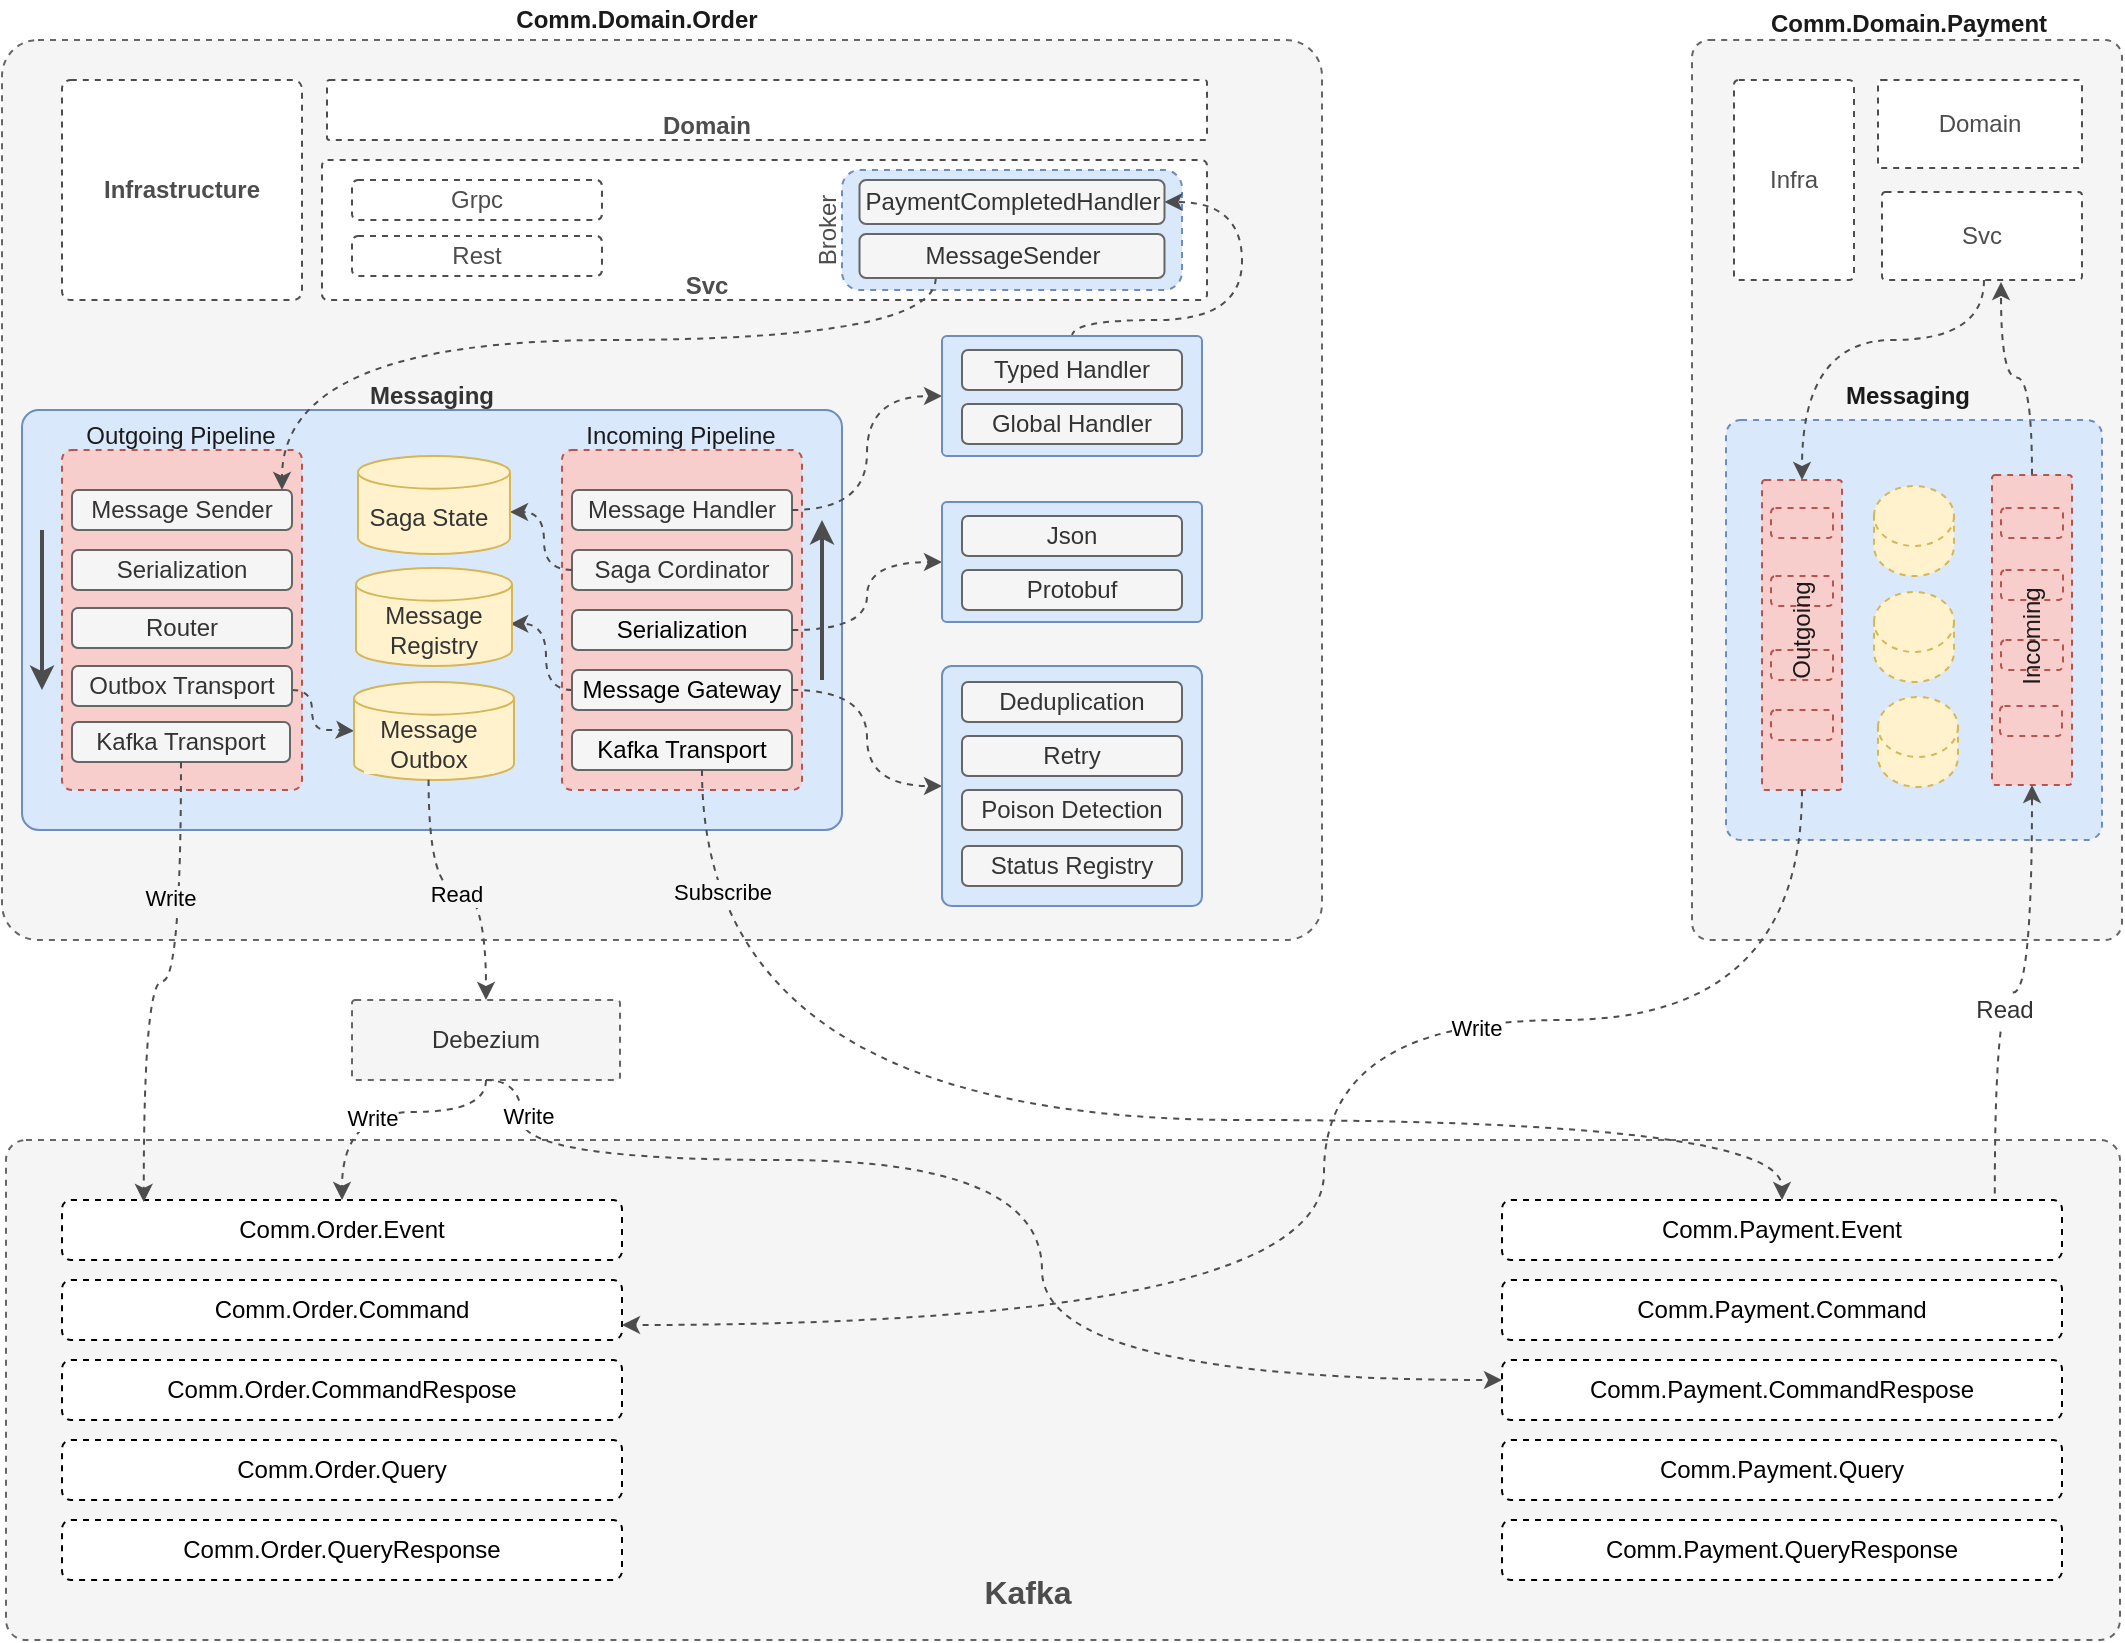 <mxfile version="18.1.3" type="device"><diagram id="2LVrbDdl9_T62JemSIX8" name="Page-1"><mxGraphModel dx="1778" dy="890" grid="0" gridSize="10" guides="1" tooltips="1" connect="1" arrows="1" fold="1" page="1" pageScale="1" pageWidth="1100" pageHeight="850" math="0" shadow="0"><root><mxCell id="0"/><mxCell id="1" parent="0"/><mxCell id="XPXBEqUzRYGj4XGCs8rx-109" value="" style="rounded=1;whiteSpace=wrap;html=1;dashed=1;strokeColor=#666666;fillColor=#f5f5f5;labelBackgroundColor=#EEEEEE;fontColor=#333333;imageAspect=1;arcSize=4;absoluteArcSize=0;" vertex="1" parent="1"><mxGeometry x="20" y="30" width="660" height="450" as="geometry"/></mxCell><mxCell id="XPXBEqUzRYGj4XGCs8rx-115" value="" style="rounded=1;whiteSpace=wrap;html=1;dashed=1;strokeColor=#4D4D4D;arcSize=4;" vertex="1" parent="1"><mxGeometry x="180" y="90" width="442.5" height="70" as="geometry"/></mxCell><mxCell id="XPXBEqUzRYGj4XGCs8rx-173" value="" style="rounded=1;whiteSpace=wrap;html=1;dashed=1;fontSize=12;strokeColor=#6c8ebf;fillColor=#dae8fc;" vertex="1" parent="1"><mxGeometry x="440" y="95" width="170" height="60" as="geometry"/></mxCell><mxCell id="XPXBEqUzRYGj4XGCs8rx-19" value="" style="rounded=1;whiteSpace=wrap;html=1;fillColor=#f5f5f5;strokeColor=#666666;dashed=1;fontColor=#333333;arcSize=4;" vertex="1" parent="1"><mxGeometry x="22" y="580" width="1057" height="250" as="geometry"/></mxCell><mxCell id="XPXBEqUzRYGj4XGCs8rx-26" value="" style="group;" vertex="1" connectable="0" parent="1"><mxGeometry x="50" y="610" width="280" height="190" as="geometry"/></mxCell><mxCell id="XPXBEqUzRYGj4XGCs8rx-21" value="&lt;span style=&quot;&quot;&gt;Comm.Order.Command&lt;/span&gt;" style="rounded=1;whiteSpace=wrap;html=1;dashed=1;" vertex="1" parent="XPXBEqUzRYGj4XGCs8rx-26"><mxGeometry y="40" width="280" height="30" as="geometry"/></mxCell><mxCell id="XPXBEqUzRYGj4XGCs8rx-22" value="&lt;span style=&quot;&quot;&gt;Comm.Order.CommandRespose&lt;/span&gt;" style="rounded=1;whiteSpace=wrap;html=1;dashed=1;" vertex="1" parent="XPXBEqUzRYGj4XGCs8rx-26"><mxGeometry y="80" width="280" height="30" as="geometry"/></mxCell><mxCell id="XPXBEqUzRYGj4XGCs8rx-23" value="&lt;span style=&quot;&quot;&gt;Comm.Order.Query&lt;/span&gt;" style="rounded=1;whiteSpace=wrap;html=1;dashed=1;" vertex="1" parent="XPXBEqUzRYGj4XGCs8rx-26"><mxGeometry y="120" width="280" height="30" as="geometry"/></mxCell><mxCell id="XPXBEqUzRYGj4XGCs8rx-24" value="&lt;span style=&quot;&quot;&gt;Comm.Order.QueryResponse&lt;/span&gt;" style="rounded=1;whiteSpace=wrap;html=1;dashed=1;" vertex="1" parent="XPXBEqUzRYGj4XGCs8rx-26"><mxGeometry y="160" width="280" height="30" as="geometry"/></mxCell><mxCell id="XPXBEqUzRYGj4XGCs8rx-25" value="&lt;span style=&quot;&quot;&gt;Comm.Order.Event&lt;/span&gt;" style="rounded=1;whiteSpace=wrap;html=1;dashed=1;" vertex="1" parent="XPXBEqUzRYGj4XGCs8rx-26"><mxGeometry width="280" height="30" as="geometry"/></mxCell><mxCell id="XPXBEqUzRYGj4XGCs8rx-27" value="" style="group" vertex="1" connectable="0" parent="1"><mxGeometry x="770" y="610" width="280" height="190" as="geometry"/></mxCell><mxCell id="XPXBEqUzRYGj4XGCs8rx-28" value="&lt;span style=&quot;&quot;&gt;Comm.Payment.Command&lt;/span&gt;" style="rounded=1;whiteSpace=wrap;html=1;dashed=1;" vertex="1" parent="XPXBEqUzRYGj4XGCs8rx-27"><mxGeometry y="40" width="280" height="30" as="geometry"/></mxCell><mxCell id="XPXBEqUzRYGj4XGCs8rx-29" value="&lt;span style=&quot;&quot;&gt;Comm.Payment.CommandRespose&lt;/span&gt;" style="rounded=1;whiteSpace=wrap;html=1;dashed=1;" vertex="1" parent="XPXBEqUzRYGj4XGCs8rx-27"><mxGeometry y="80" width="280" height="30" as="geometry"/></mxCell><mxCell id="XPXBEqUzRYGj4XGCs8rx-30" value="&lt;span style=&quot;&quot;&gt;Comm.Payment.Query&lt;/span&gt;" style="rounded=1;whiteSpace=wrap;html=1;dashed=1;" vertex="1" parent="XPXBEqUzRYGj4XGCs8rx-27"><mxGeometry y="120" width="280" height="30" as="geometry"/></mxCell><mxCell id="XPXBEqUzRYGj4XGCs8rx-31" value="&lt;span style=&quot;&quot;&gt;Comm.Payment.QueryResponse&lt;/span&gt;" style="rounded=1;whiteSpace=wrap;html=1;dashed=1;" vertex="1" parent="XPXBEqUzRYGj4XGCs8rx-27"><mxGeometry y="160" width="280" height="30" as="geometry"/></mxCell><mxCell id="XPXBEqUzRYGj4XGCs8rx-32" value="&lt;span style=&quot;&quot;&gt;Comm.Payment.Event&lt;/span&gt;" style="rounded=1;whiteSpace=wrap;html=1;dashed=1;" vertex="1" parent="XPXBEqUzRYGj4XGCs8rx-27"><mxGeometry width="280" height="30" as="geometry"/></mxCell><mxCell id="XPXBEqUzRYGj4XGCs8rx-83" style="edgeStyle=orthogonalEdgeStyle;curved=1;rounded=0;orthogonalLoop=1;jettySize=auto;html=1;strokeColor=#4D4D4D;elbow=vertical;dashed=1;" edge="1" parent="1" source="XPXBEqUzRYGj4XGCs8rx-82" target="XPXBEqUzRYGj4XGCs8rx-25"><mxGeometry relative="1" as="geometry"><Array as="points"><mxPoint x="262" y="566"/><mxPoint x="190" y="566"/></Array></mxGeometry></mxCell><mxCell id="XPXBEqUzRYGj4XGCs8rx-84" value="Write" style="edgeLabel;html=1;align=center;verticalAlign=middle;resizable=0;points=[];" vertex="1" connectable="0" parent="XPXBEqUzRYGj4XGCs8rx-83"><mxGeometry x="-0.15" y="-5" relative="1" as="geometry"><mxPoint x="-17" y="8" as="offset"/></mxGeometry></mxCell><mxCell id="XPXBEqUzRYGj4XGCs8rx-82" value="Debezium" style="rounded=1;whiteSpace=wrap;html=1;dashed=1;strokeColor=#666666;fillColor=#f5f5f5;fontColor=#333333;arcSize=4;" vertex="1" parent="1"><mxGeometry x="195" y="510" width="134" height="40" as="geometry"/></mxCell><mxCell id="XPXBEqUzRYGj4XGCs8rx-104" value="" style="rounded=1;whiteSpace=wrap;html=1;dashed=1;strokeColor=#666666;fillColor=#f5f5f5;fontColor=#333333;arcSize=4;" vertex="1" parent="1"><mxGeometry x="865" y="30" width="215" height="450" as="geometry"/></mxCell><mxCell id="XPXBEqUzRYGj4XGCs8rx-4" value="" style="rounded=1;whiteSpace=wrap;html=1;fillColor=#dae8fc;strokeColor=#6c8ebf;arcSize=4;" vertex="1" parent="1"><mxGeometry x="30" y="215" width="410" height="210" as="geometry"/></mxCell><mxCell id="XPXBEqUzRYGj4XGCs8rx-40" value="" style="rounded=1;whiteSpace=wrap;html=1;align=center;fillColor=#f8cecc;strokeColor=#b85450;dashed=1;arcSize=4;" vertex="1" parent="1"><mxGeometry x="50" y="235" width="120" height="170" as="geometry"/></mxCell><mxCell id="XPXBEqUzRYGj4XGCs8rx-41" value="" style="rounded=1;whiteSpace=wrap;html=1;fillColor=#f8cecc;strokeColor=#b85450;dashed=1;arcSize=4;" vertex="1" parent="1"><mxGeometry x="300" y="235" width="120" height="170" as="geometry"/></mxCell><mxCell id="XPXBEqUzRYGj4XGCs8rx-64" style="edgeStyle=orthogonalEdgeStyle;rounded=0;orthogonalLoop=1;jettySize=auto;html=1;entryX=0.989;entryY=0.57;entryDx=0;entryDy=0;entryPerimeter=0;strokeColor=#4D4D4D;curved=1;dashed=1;" edge="1" parent="1" source="XPXBEqUzRYGj4XGCs8rx-45" target="XPXBEqUzRYGj4XGCs8rx-216"><mxGeometry relative="1" as="geometry"><mxPoint x="275" y="335.0" as="targetPoint"/><Array as="points"><mxPoint x="292" y="355"/><mxPoint x="292" y="322"/></Array></mxGeometry></mxCell><mxCell id="XPXBEqUzRYGj4XGCs8rx-45" value="Message Gateway" style="rounded=1;whiteSpace=wrap;html=1;fillColor=#f5f5f5;strokeColor=#666666;" vertex="1" parent="1"><mxGeometry x="305" y="345" width="110" height="20" as="geometry"/></mxCell><mxCell id="XPXBEqUzRYGj4XGCs8rx-48" value="Saga Cordinator" style="rounded=1;whiteSpace=wrap;html=1;fillColor=#f5f5f5;strokeColor=#666666;fontColor=#333333;" vertex="1" parent="1"><mxGeometry x="305" y="285" width="110" height="20" as="geometry"/></mxCell><mxCell id="XPXBEqUzRYGj4XGCs8rx-49" value="Kafka Transport" style="rounded=1;whiteSpace=wrap;html=1;fillColor=#f5f5f5;strokeColor=#666666;" vertex="1" parent="1"><mxGeometry x="305" y="375" width="110" height="20" as="geometry"/></mxCell><mxCell id="XPXBEqUzRYGj4XGCs8rx-50" value="Message Handler" style="rounded=1;whiteSpace=wrap;html=1;fillColor=#f5f5f5;strokeColor=#666666;fontColor=#333333;" vertex="1" parent="1"><mxGeometry x="305" y="255" width="110" height="20" as="geometry"/></mxCell><mxCell id="XPXBEqUzRYGj4XGCs8rx-51" value="Serialization" style="rounded=1;whiteSpace=wrap;html=1;fillColor=#f5f5f5;strokeColor=#666666;" vertex="1" parent="1"><mxGeometry x="305" y="315" width="110" height="20" as="geometry"/></mxCell><mxCell id="XPXBEqUzRYGj4XGCs8rx-53" value="Message Sender" style="rounded=1;whiteSpace=wrap;html=1;fillColor=#f5f5f5;strokeColor=#666666;fontColor=#333333;" vertex="1" parent="1"><mxGeometry x="55" y="255" width="110" height="20" as="geometry"/></mxCell><mxCell id="XPXBEqUzRYGj4XGCs8rx-55" value="Serialization" style="rounded=1;whiteSpace=wrap;html=1;fillColor=#f5f5f5;strokeColor=#666666;fontColor=#333333;" vertex="1" parent="1"><mxGeometry x="55" y="285" width="110" height="20" as="geometry"/></mxCell><mxCell id="XPXBEqUzRYGj4XGCs8rx-58" style="edgeStyle=orthogonalEdgeStyle;rounded=0;orthogonalLoop=1;jettySize=auto;html=1;strokeColor=#4D4D4D;curved=1;dashed=1;" edge="1" parent="1" source="XPXBEqUzRYGj4XGCs8rx-45" target="XPXBEqUzRYGj4XGCs8rx-57"><mxGeometry relative="1" as="geometry"/></mxCell><mxCell id="XPXBEqUzRYGj4XGCs8rx-60" style="edgeStyle=orthogonalEdgeStyle;rounded=0;orthogonalLoop=1;jettySize=auto;html=1;strokeColor=#4D4D4D;curved=1;dashed=1;" edge="1" parent="1" source="XPXBEqUzRYGj4XGCs8rx-51" target="XPXBEqUzRYGj4XGCs8rx-59"><mxGeometry relative="1" as="geometry"/></mxCell><mxCell id="XPXBEqUzRYGj4XGCs8rx-63" style="edgeStyle=orthogonalEdgeStyle;rounded=0;orthogonalLoop=1;jettySize=auto;html=1;entryX=0;entryY=0.5;entryDx=0;entryDy=0;strokeColor=#4D4D4D;curved=1;dashed=1;" edge="1" parent="1" source="XPXBEqUzRYGj4XGCs8rx-50" target="XPXBEqUzRYGj4XGCs8rx-62"><mxGeometry relative="1" as="geometry"/></mxCell><mxCell id="XPXBEqUzRYGj4XGCs8rx-140" style="edgeStyle=orthogonalEdgeStyle;curved=1;rounded=0;orthogonalLoop=1;jettySize=auto;html=1;strokeColor=#4D4D4D;elbow=vertical;exitX=0.5;exitY=1;exitDx=0;exitDy=0;dashed=1;" edge="1" parent="1" source="XPXBEqUzRYGj4XGCs8rx-82"><mxGeometry relative="1" as="geometry"><mxPoint x="770" y="700" as="targetPoint"/><Array as="points"><mxPoint x="280" y="550"/><mxPoint x="280" y="590"/><mxPoint x="540" y="590"/><mxPoint x="540" y="700"/></Array></mxGeometry></mxCell><mxCell id="XPXBEqUzRYGj4XGCs8rx-142" value="Write" style="edgeLabel;html=1;align=center;verticalAlign=middle;resizable=0;points=[];" vertex="1" connectable="0" parent="XPXBEqUzRYGj4XGCs8rx-140"><mxGeometry x="0.093" y="-4" relative="1" as="geometry"><mxPoint x="-253" y="-64" as="offset"/></mxGeometry></mxCell><mxCell id="XPXBEqUzRYGj4XGCs8rx-66" value="Kafka Transport" style="rounded=1;whiteSpace=wrap;html=1;fillColor=#f5f5f5;strokeColor=#666666;fontColor=#333333;" vertex="1" parent="1"><mxGeometry x="55" y="371" width="109" height="20" as="geometry"/></mxCell><mxCell id="XPXBEqUzRYGj4XGCs8rx-190" style="edgeStyle=orthogonalEdgeStyle;curved=1;rounded=0;orthogonalLoop=1;jettySize=auto;html=1;entryX=0;entryY=0.5;entryDx=0;entryDy=0;entryPerimeter=0;fontSize=12;fontColor=#333333;strokeColor=#4D4D4D;elbow=vertical;dashed=1;" edge="1" parent="1" source="XPXBEqUzRYGj4XGCs8rx-67" target="XPXBEqUzRYGj4XGCs8rx-221"><mxGeometry relative="1" as="geometry"><mxPoint x="195" y="396.25" as="targetPoint"/><Array as="points"><mxPoint x="175" y="355"/><mxPoint x="175" y="375"/><mxPoint x="189" y="375"/></Array></mxGeometry></mxCell><mxCell id="XPXBEqUzRYGj4XGCs8rx-67" value="Outbox Transport" style="rounded=1;whiteSpace=wrap;html=1;fillColor=#f5f5f5;strokeColor=#666666;fontColor=#333333;" vertex="1" parent="1"><mxGeometry x="55" y="343" width="110" height="20" as="geometry"/></mxCell><mxCell id="XPXBEqUzRYGj4XGCs8rx-79" style="edgeStyle=orthogonalEdgeStyle;rounded=0;orthogonalLoop=1;jettySize=auto;html=1;strokeColor=#4D4D4D;elbow=vertical;curved=1;dashed=1;" edge="1" parent="1" source="XPXBEqUzRYGj4XGCs8rx-48" target="XPXBEqUzRYGj4XGCs8rx-220"><mxGeometry relative="1" as="geometry"><mxPoint x="281.8" y="266.292" as="targetPoint"/><Array as="points"><mxPoint x="291" y="295"/><mxPoint x="291" y="266"/></Array></mxGeometry></mxCell><mxCell id="XPXBEqUzRYGj4XGCs8rx-100" value="&lt;font color=&quot;#1a1a1a&quot;&gt;Outgoing Pipeline&lt;/font&gt;" style="text;html=1;strokeColor=none;fillColor=none;align=center;verticalAlign=middle;whiteSpace=wrap;rounded=0;dashed=1;fontStyle=0;fontColor=#333333;fontSize=12;" vertex="1" parent="1"><mxGeometry x="60.5" y="220" width="97" height="15" as="geometry"/></mxCell><mxCell id="XPXBEqUzRYGj4XGCs8rx-101" value="&lt;font color=&quot;#1a1a1a&quot;&gt;Incoming Pipeline&lt;/font&gt;" style="text;html=1;strokeColor=none;fillColor=none;align=center;verticalAlign=middle;whiteSpace=wrap;rounded=0;dashed=1;fontStyle=0;fontColor=#333333;" vertex="1" parent="1"><mxGeometry x="304" y="220" width="111" height="15" as="geometry"/></mxCell><mxCell id="XPXBEqUzRYGj4XGCs8rx-114" value="" style="rounded=1;whiteSpace=wrap;html=1;dashed=1;strokeColor=#4D4D4D;arcSize=4;" vertex="1" parent="1"><mxGeometry x="182.5" y="50" width="440" height="30" as="geometry"/></mxCell><mxCell id="XPXBEqUzRYGj4XGCs8rx-132" style="edgeStyle=orthogonalEdgeStyle;curved=1;rounded=0;orthogonalLoop=1;jettySize=auto;html=1;strokeColor=#4D4D4D;elbow=vertical;exitX=0.25;exitY=1;exitDx=0;exitDy=0;dashed=1;" edge="1" parent="1" source="XPXBEqUzRYGj4XGCs8rx-160" target="XPXBEqUzRYGj4XGCs8rx-53"><mxGeometry relative="1" as="geometry"><Array as="points"><mxPoint x="487" y="180"/><mxPoint x="160" y="180"/></Array></mxGeometry></mxCell><mxCell id="XPXBEqUzRYGj4XGCs8rx-116" value="&lt;b&gt;&lt;font color=&quot;#4d4d4d&quot;&gt;Infrastructure&lt;/font&gt;&lt;/b&gt;" style="rounded=1;whiteSpace=wrap;html=1;dashed=1;strokeColor=#4D4D4D;arcSize=4;" vertex="1" parent="1"><mxGeometry x="50" y="50" width="120" height="110" as="geometry"/></mxCell><mxCell id="XPXBEqUzRYGj4XGCs8rx-117" value="&lt;font color=&quot;#1a1a1a&quot;&gt;Comm.Domain.Order&lt;/font&gt;" style="text;html=1;strokeColor=none;fillColor=none;align=center;verticalAlign=middle;whiteSpace=wrap;rounded=0;dashed=1;fontStyle=1;fontColor=#4D4D4D;" vertex="1" parent="1"><mxGeometry x="255" y="10" width="165" height="20" as="geometry"/></mxCell><mxCell id="XPXBEqUzRYGj4XGCs8rx-118" value="&lt;font color=&quot;#1a1a1a&quot;&gt;Comm.Domain.Payment&lt;/font&gt;" style="text;html=1;strokeColor=none;fillColor=none;align=center;verticalAlign=middle;whiteSpace=wrap;rounded=0;dashed=1;fontStyle=1;fontColor=#4D4D4D;" vertex="1" parent="1"><mxGeometry x="900.5" y="10" width="145" height="23" as="geometry"/></mxCell><mxCell id="XPXBEqUzRYGj4XGCs8rx-119" value="&lt;font color=&quot;#4d4d4d&quot;&gt;Infra&lt;/font&gt;" style="rounded=1;whiteSpace=wrap;html=1;dashed=1;strokeColor=#4D4D4D;arcSize=4;" vertex="1" parent="1"><mxGeometry x="886" y="50" width="60" height="100" as="geometry"/></mxCell><mxCell id="XPXBEqUzRYGj4XGCs8rx-121" value="&lt;font color=&quot;#4d4d4d&quot;&gt;Domain&lt;/font&gt;" style="rounded=1;whiteSpace=wrap;html=1;dashed=1;strokeColor=#4D4D4D;arcSize=4;" vertex="1" parent="1"><mxGeometry x="958" y="50" width="102" height="44" as="geometry"/></mxCell><mxCell id="XPXBEqUzRYGj4XGCs8rx-124" value="" style="rounded=1;whiteSpace=wrap;html=1;dashed=1;strokeColor=#6c8ebf;fillColor=#dae8fc;imageHeight=24;arcSize=4;" vertex="1" parent="1"><mxGeometry x="882" y="220" width="188" height="210" as="geometry"/></mxCell><mxCell id="XPXBEqUzRYGj4XGCs8rx-80" style="edgeStyle=orthogonalEdgeStyle;curved=1;rounded=0;orthogonalLoop=1;jettySize=auto;html=1;entryX=0.146;entryY=0.033;entryDx=0;entryDy=0;entryPerimeter=0;strokeColor=#4D4D4D;elbow=vertical;dashed=1;" edge="1" parent="1" source="XPXBEqUzRYGj4XGCs8rx-66" target="XPXBEqUzRYGj4XGCs8rx-25"><mxGeometry relative="1" as="geometry"/></mxCell><mxCell id="XPXBEqUzRYGj4XGCs8rx-81" value="Write" style="edgeLabel;html=1;align=center;verticalAlign=middle;resizable=0;points=[];labelBackgroundColor=#F5F5F5;" vertex="1" connectable="0" parent="XPXBEqUzRYGj4XGCs8rx-80"><mxGeometry x="0.239" y="6" relative="1" as="geometry"><mxPoint x="7" y="-62" as="offset"/></mxGeometry></mxCell><mxCell id="XPXBEqUzRYGj4XGCs8rx-131" value="" style="edgeStyle=orthogonalEdgeStyle;curved=1;rounded=0;orthogonalLoop=1;jettySize=auto;html=1;strokeColor=#4D4D4D;elbow=vertical;entryX=1;entryY=0.5;entryDx=0;entryDy=0;dashed=1;" edge="1" parent="1" source="XPXBEqUzRYGj4XGCs8rx-62" target="XPXBEqUzRYGj4XGCs8rx-133"><mxGeometry relative="1" as="geometry"><Array as="points"><mxPoint x="555" y="170"/><mxPoint x="640" y="170"/><mxPoint x="640" y="111"/></Array></mxGeometry></mxCell><mxCell id="XPXBEqUzRYGj4XGCs8rx-133" value="PaymentCompletedHandler" style="rounded=1;whiteSpace=wrap;html=1;strokeColor=#666666;fillColor=#f5f5f5;fontColor=#333333;" vertex="1" parent="1"><mxGeometry x="448.75" y="100" width="152.5" height="22" as="geometry"/></mxCell><mxCell id="XPXBEqUzRYGj4XGCs8rx-137" value="" style="endArrow=classic;html=1;rounded=0;strokeColor=#4D4D4D;curved=1;elbow=vertical;strokeWidth=2;" edge="1" parent="1"><mxGeometry width="50" height="50" relative="1" as="geometry"><mxPoint x="40" y="275" as="sourcePoint"/><mxPoint x="40" y="355" as="targetPoint"/></mxGeometry></mxCell><mxCell id="XPXBEqUzRYGj4XGCs8rx-139" value="" style="endArrow=classic;html=1;rounded=0;strokeColor=#4D4D4D;curved=1;elbow=vertical;strokeWidth=2;" edge="1" parent="1"><mxGeometry width="50" height="50" relative="1" as="geometry"><mxPoint x="430" y="350" as="sourcePoint"/><mxPoint x="430" y="270" as="targetPoint"/><Array as="points"><mxPoint x="430" y="330"/></Array></mxGeometry></mxCell><mxCell id="XPXBEqUzRYGj4XGCs8rx-154" value="Kafka" style="text;html=1;strokeColor=none;fillColor=none;align=center;verticalAlign=middle;whiteSpace=wrap;rounded=0;dashed=1;fontStyle=1;fontSize=16;fontColor=#4D4D4D;" vertex="1" parent="1"><mxGeometry x="502.5" y="791" width="60" height="30" as="geometry"/></mxCell><mxCell id="XPXBEqUzRYGj4XGCs8rx-155" value="Messaging" style="text;html=1;strokeColor=none;fillColor=none;align=center;verticalAlign=middle;whiteSpace=wrap;rounded=0;dashed=1;fontSize=12;fontStyle=1;fontColor=#333333;" vertex="1" parent="1"><mxGeometry x="205" y="200.75" width="60" height="14.5" as="geometry"/></mxCell><mxCell id="XPXBEqUzRYGj4XGCs8rx-62" value="" style="rounded=1;whiteSpace=wrap;html=1;fillColor=#dae8fc;strokeColor=#6c8ebf;arcSize=4;" vertex="1" parent="1"><mxGeometry x="490" y="178" width="130" height="60" as="geometry"/></mxCell><mxCell id="XPXBEqUzRYGj4XGCs8rx-69" value="Typed Handler" style="rounded=1;whiteSpace=wrap;html=1;fillColor=#f5f5f5;strokeColor=#666666;fontColor=#333333;" vertex="1" parent="1"><mxGeometry x="500" y="185" width="110" height="20" as="geometry"/></mxCell><mxCell id="XPXBEqUzRYGj4XGCs8rx-71" value="Global Handler" style="rounded=1;whiteSpace=wrap;html=1;fillColor=#f5f5f5;strokeColor=#666666;fontColor=#333333;" vertex="1" parent="1"><mxGeometry x="500" y="212" width="110" height="20" as="geometry"/></mxCell><mxCell id="XPXBEqUzRYGj4XGCs8rx-196" style="edgeStyle=orthogonalEdgeStyle;curved=1;rounded=0;orthogonalLoop=1;jettySize=auto;html=1;fontSize=12;fontColor=#EEEEEE;strokeColor=#4D4D4D;elbow=vertical;dashed=1;" edge="1" parent="1" source="XPXBEqUzRYGj4XGCs8rx-158" target="XPXBEqUzRYGj4XGCs8rx-161"><mxGeometry relative="1" as="geometry"><Array as="points"><mxPoint x="1011" y="180"/><mxPoint x="920" y="180"/></Array></mxGeometry></mxCell><mxCell id="XPXBEqUzRYGj4XGCs8rx-158" value="&lt;font color=&quot;#4d4d4d&quot;&gt;Svc&lt;/font&gt;" style="rounded=1;whiteSpace=wrap;html=1;dashed=1;strokeColor=#4D4D4D;arcSize=4;" vertex="1" parent="1"><mxGeometry x="960" y="106" width="100" height="44" as="geometry"/></mxCell><mxCell id="XPXBEqUzRYGj4XGCs8rx-57" value="" style="rounded=1;whiteSpace=wrap;html=1;fillColor=#dae8fc;strokeColor=#6c8ebf;arcSize=4;" vertex="1" parent="1"><mxGeometry x="490" y="343" width="130" height="120" as="geometry"/></mxCell><mxCell id="XPXBEqUzRYGj4XGCs8rx-74" value="Deduplication" style="rounded=1;whiteSpace=wrap;html=1;fillColor=#f5f5f5;strokeColor=#666666;fontColor=#333333;" vertex="1" parent="1"><mxGeometry x="500" y="351" width="110" height="20" as="geometry"/></mxCell><mxCell id="XPXBEqUzRYGj4XGCs8rx-75" value="Retry" style="rounded=1;whiteSpace=wrap;html=1;fillColor=#f5f5f5;strokeColor=#666666;fontColor=#333333;" vertex="1" parent="1"><mxGeometry x="500" y="378" width="110" height="20" as="geometry"/></mxCell><mxCell id="XPXBEqUzRYGj4XGCs8rx-76" value="Poison Detection" style="rounded=1;whiteSpace=wrap;html=1;fillColor=#f5f5f5;strokeColor=#666666;fontColor=#333333;" vertex="1" parent="1"><mxGeometry x="500" y="405" width="110" height="20" as="geometry"/></mxCell><mxCell id="XPXBEqUzRYGj4XGCs8rx-77" value="Status Registry" style="rounded=1;whiteSpace=wrap;html=1;fillColor=#f5f5f5;strokeColor=#666666;fontColor=#333333;" vertex="1" parent="1"><mxGeometry x="500" y="433" width="110" height="20" as="geometry"/></mxCell><mxCell id="XPXBEqUzRYGj4XGCs8rx-159" value="&lt;font color=&quot;#1a1a1a&quot;&gt;&lt;b&gt;Messaging&lt;/b&gt;&lt;/font&gt;" style="text;html=1;strokeColor=none;fillColor=none;align=center;verticalAlign=middle;whiteSpace=wrap;rounded=0;dashed=1;fontSize=12;" vertex="1" parent="1"><mxGeometry x="942.5" y="200.5" width="60" height="14.5" as="geometry"/></mxCell><mxCell id="XPXBEqUzRYGj4XGCs8rx-160" value="MessageSender" style="rounded=1;whiteSpace=wrap;html=1;strokeColor=#666666;fillColor=#f5f5f5;fontColor=#333333;" vertex="1" parent="1"><mxGeometry x="448.75" y="127" width="152.5" height="22" as="geometry"/></mxCell><mxCell id="XPXBEqUzRYGj4XGCs8rx-161" value="" style="rounded=1;whiteSpace=wrap;html=1;dashed=1;fontSize=16;strokeColor=#b85450;fillColor=#f8cecc;arcSize=4;" vertex="1" parent="1"><mxGeometry x="900" y="250" width="40" height="155" as="geometry"/></mxCell><mxCell id="XPXBEqUzRYGj4XGCs8rx-197" style="edgeStyle=orthogonalEdgeStyle;curved=1;rounded=0;orthogonalLoop=1;jettySize=auto;html=1;entryX=0.595;entryY=1.023;entryDx=0;entryDy=0;entryPerimeter=0;fontSize=12;fontColor=#EEEEEE;strokeColor=#4D4D4D;elbow=vertical;dashed=1;" edge="1" parent="1" source="XPXBEqUzRYGj4XGCs8rx-162" target="XPXBEqUzRYGj4XGCs8rx-158"><mxGeometry relative="1" as="geometry"/></mxCell><mxCell id="XPXBEqUzRYGj4XGCs8rx-162" value="" style="rounded=1;whiteSpace=wrap;html=1;dashed=1;fontSize=16;strokeColor=#b85450;fillColor=#f8cecc;arcSize=4;" vertex="1" parent="1"><mxGeometry x="1015" y="247.5" width="40" height="155" as="geometry"/></mxCell><mxCell id="XPXBEqUzRYGj4XGCs8rx-166" value="" style="shape=cylinder3;whiteSpace=wrap;html=1;boundedLbl=1;backgroundOutline=1;size=15;rounded=1;dashed=1;fontSize=16;strokeColor=#d6b656;fillColor=#fff2cc;" vertex="1" parent="1"><mxGeometry x="956" y="253" width="40" height="45" as="geometry"/></mxCell><mxCell id="XPXBEqUzRYGj4XGCs8rx-169" value="" style="shape=cylinder3;whiteSpace=wrap;html=1;boundedLbl=1;backgroundOutline=1;size=15;rounded=1;dashed=1;fontSize=16;strokeColor=#d6b656;fillColor=#fff2cc;" vertex="1" parent="1"><mxGeometry x="956" y="306" width="40" height="45" as="geometry"/></mxCell><mxCell id="XPXBEqUzRYGj4XGCs8rx-170" value="" style="shape=cylinder3;whiteSpace=wrap;html=1;boundedLbl=1;backgroundOutline=1;size=15;rounded=1;dashed=1;fontSize=16;strokeColor=#d6b656;fillColor=#fff2cc;" vertex="1" parent="1"><mxGeometry x="958" y="358.5" width="40" height="45" as="geometry"/></mxCell><mxCell id="XPXBEqUzRYGj4XGCs8rx-59" value="" style="rounded=1;whiteSpace=wrap;html=1;fillColor=#dae8fc;strokeColor=#6c8ebf;arcSize=4;" vertex="1" parent="1"><mxGeometry x="490" y="261" width="130" height="60" as="geometry"/></mxCell><mxCell id="XPXBEqUzRYGj4XGCs8rx-91" value="" style="group;" vertex="1" connectable="0" parent="1"><mxGeometry x="500" y="268" width="110" height="47" as="geometry"/></mxCell><mxCell id="XPXBEqUzRYGj4XGCs8rx-72" value="Json" style="rounded=1;whiteSpace=wrap;html=1;fillColor=#f5f5f5;fontColor=#333333;strokeColor=#666666;" vertex="1" parent="XPXBEqUzRYGj4XGCs8rx-91"><mxGeometry width="110" height="20" as="geometry"/></mxCell><mxCell id="XPXBEqUzRYGj4XGCs8rx-73" value="Protobuf" style="rounded=1;whiteSpace=wrap;html=1;fillColor=#f5f5f5;strokeColor=#666666;fontColor=#333333;" vertex="1" parent="XPXBEqUzRYGj4XGCs8rx-91"><mxGeometry y="27" width="110" height="20" as="geometry"/></mxCell><mxCell id="XPXBEqUzRYGj4XGCs8rx-102" style="edgeStyle=orthogonalEdgeStyle;curved=1;rounded=0;orthogonalLoop=1;jettySize=auto;html=1;strokeColor=#4D4D4D;elbow=vertical;dashed=1;" edge="1" parent="1" source="XPXBEqUzRYGj4XGCs8rx-49" target="XPXBEqUzRYGj4XGCs8rx-32"><mxGeometry relative="1" as="geometry"><Array as="points"><mxPoint x="370" y="570"/><mxPoint x="910" y="570"/></Array></mxGeometry></mxCell><mxCell id="XPXBEqUzRYGj4XGCs8rx-103" value="Subscribe" style="edgeLabel;html=1;align=center;verticalAlign=middle;resizable=0;points=[];labelBackgroundColor=#F5F5F5;" vertex="1" connectable="0" parent="XPXBEqUzRYGj4XGCs8rx-102"><mxGeometry x="-0.799" y="26" relative="1" as="geometry"><mxPoint x="-16" y="-15" as="offset"/></mxGeometry></mxCell><mxCell id="XPXBEqUzRYGj4XGCs8rx-171" value="&lt;font color=&quot;#4d4d4d&quot;&gt;Grpc&lt;/font&gt;" style="rounded=1;whiteSpace=wrap;html=1;fontSize=12;strokeColor=#4D4D4D;dashed=1;" vertex="1" parent="1"><mxGeometry x="195" y="100" width="125" height="20" as="geometry"/></mxCell><mxCell id="XPXBEqUzRYGj4XGCs8rx-172" value="&lt;font color=&quot;#4d4d4d&quot;&gt;Rest&lt;/font&gt;" style="rounded=1;whiteSpace=wrap;html=1;fontSize=12;strokeColor=#4D4D4D;dashed=1;" vertex="1" parent="1"><mxGeometry x="195" y="128" width="125" height="20" as="geometry"/></mxCell><mxCell id="XPXBEqUzRYGj4XGCs8rx-174" value="&lt;font color=&quot;#4d4d4d&quot;&gt;Broker&lt;/font&gt;" style="text;html=1;strokeColor=none;fillColor=none;align=center;verticalAlign=middle;whiteSpace=wrap;rounded=0;dashed=1;fontSize=12;rotation=-90;" vertex="1" parent="1"><mxGeometry x="403" y="110" width="60" height="30" as="geometry"/></mxCell><mxCell id="XPXBEqUzRYGj4XGCs8rx-176" value="Svc" style="text;html=1;strokeColor=none;fillColor=none;align=center;verticalAlign=middle;whiteSpace=wrap;rounded=0;dashed=1;fontSize=12;fontStyle=1;fontColor=#4D4D4D;" vertex="1" parent="1"><mxGeometry x="340" y="145" width="65" height="15" as="geometry"/></mxCell><mxCell id="XPXBEqUzRYGj4XGCs8rx-177" value="Domain" style="text;html=1;strokeColor=none;fillColor=none;align=center;verticalAlign=middle;whiteSpace=wrap;rounded=0;dashed=1;fontSize=12;fontStyle=1;fontColor=#4D4D4D;" vertex="1" parent="1"><mxGeometry x="340" y="65" width="65" height="15" as="geometry"/></mxCell><mxCell id="XPXBEqUzRYGj4XGCs8rx-185" style="edgeStyle=orthogonalEdgeStyle;curved=1;rounded=0;orthogonalLoop=1;jettySize=auto;html=1;entryX=0.5;entryY=1;entryDx=0;entryDy=0;fontSize=12;fontColor=#333333;strokeColor=#4D4D4D;elbow=vertical;exitX=0.88;exitY=-0.109;exitDx=0;exitDy=0;exitPerimeter=0;dashed=1;" edge="1" parent="1" source="XPXBEqUzRYGj4XGCs8rx-32" target="XPXBEqUzRYGj4XGCs8rx-162"><mxGeometry relative="1" as="geometry"/></mxCell><mxCell id="XPXBEqUzRYGj4XGCs8rx-186" value="Read" style="edgeLabel;html=1;align=center;verticalAlign=middle;resizable=0;points=[];fontSize=12;fontColor=#333333;" vertex="1" connectable="0" parent="XPXBEqUzRYGj4XGCs8rx-185"><mxGeometry x="-0.245" y="-7" relative="1" as="geometry"><mxPoint x="-3" y="-8" as="offset"/></mxGeometry></mxCell><mxCell id="XPXBEqUzRYGj4XGCs8rx-189" value="Router" style="rounded=1;whiteSpace=wrap;html=1;fillColor=#f5f5f5;strokeColor=#666666;fontColor=#333333;" vertex="1" parent="1"><mxGeometry x="55" y="314" width="110" height="20" as="geometry"/></mxCell><mxCell id="XPXBEqUzRYGj4XGCs8rx-129" style="edgeStyle=orthogonalEdgeStyle;curved=1;rounded=0;orthogonalLoop=1;jettySize=auto;html=1;entryX=1;entryY=0.75;entryDx=0;entryDy=0;strokeColor=#4D4D4D;elbow=vertical;exitX=0.5;exitY=1;exitDx=0;exitDy=0;dashed=1;" edge="1" parent="1" source="XPXBEqUzRYGj4XGCs8rx-161" target="XPXBEqUzRYGj4XGCs8rx-21"><mxGeometry relative="1" as="geometry"><Array as="points"><mxPoint x="920" y="520"/><mxPoint x="681" y="520"/><mxPoint x="681" y="673"/></Array></mxGeometry></mxCell><mxCell id="XPXBEqUzRYGj4XGCs8rx-130" value="Write" style="edgeLabel;html=1;align=center;verticalAlign=middle;resizable=0;points=[];" vertex="1" connectable="0" parent="XPXBEqUzRYGj4XGCs8rx-129"><mxGeometry x="-0.351" y="5" relative="1" as="geometry"><mxPoint y="-1" as="offset"/></mxGeometry></mxCell><mxCell id="XPXBEqUzRYGj4XGCs8rx-198" value="" style="rounded=1;whiteSpace=wrap;html=1;dashed=1;labelBackgroundColor=#EEEEEE;fontSize=12;strokeColor=#b85450;fillColor=#f8cecc;" vertex="1" parent="1"><mxGeometry x="904.5" y="264" width="31" height="15" as="geometry"/></mxCell><mxCell id="XPXBEqUzRYGj4XGCs8rx-199" value="" style="rounded=1;whiteSpace=wrap;html=1;dashed=1;labelBackgroundColor=#EEEEEE;fontSize=12;strokeColor=#b85450;fillColor=#f8cecc;" vertex="1" parent="1"><mxGeometry x="904.5" y="298" width="31" height="15" as="geometry"/></mxCell><mxCell id="XPXBEqUzRYGj4XGCs8rx-200" value="" style="rounded=1;whiteSpace=wrap;html=1;dashed=1;labelBackgroundColor=#EEEEEE;fontSize=12;strokeColor=#b85450;fillColor=#f8cecc;" vertex="1" parent="1"><mxGeometry x="904.5" y="335" width="31" height="15" as="geometry"/></mxCell><mxCell id="XPXBEqUzRYGj4XGCs8rx-201" value="" style="rounded=1;whiteSpace=wrap;html=1;dashed=1;labelBackgroundColor=#EEEEEE;fontSize=12;strokeColor=#b85450;fillColor=#f8cecc;" vertex="1" parent="1"><mxGeometry x="904.5" y="365" width="31" height="15" as="geometry"/></mxCell><mxCell id="XPXBEqUzRYGj4XGCs8rx-187" value="&lt;font color=&quot;#1a1a1a&quot;&gt;Outgoing&lt;/font&gt;" style="text;html=1;strokeColor=none;fillColor=none;align=center;verticalAlign=middle;whiteSpace=wrap;rounded=0;dashed=1;fontSize=12;fontColor=#333333;rotation=-90;" vertex="1" parent="1"><mxGeometry x="890" y="310" width="60" height="30" as="geometry"/></mxCell><mxCell id="XPXBEqUzRYGj4XGCs8rx-202" value="" style="rounded=1;whiteSpace=wrap;html=1;dashed=1;labelBackgroundColor=#EEEEEE;fontSize=12;strokeColor=#b85450;fillColor=#f8cecc;" vertex="1" parent="1"><mxGeometry x="1019.5" y="264" width="31" height="15" as="geometry"/></mxCell><mxCell id="XPXBEqUzRYGj4XGCs8rx-203" value="" style="rounded=1;whiteSpace=wrap;html=1;dashed=1;labelBackgroundColor=#EEEEEE;fontSize=12;strokeColor=#b85450;fillColor=#f8cecc;" vertex="1" parent="1"><mxGeometry x="1019.5" y="295" width="31" height="15" as="geometry"/></mxCell><mxCell id="XPXBEqUzRYGj4XGCs8rx-204" value="" style="rounded=1;whiteSpace=wrap;html=1;dashed=1;labelBackgroundColor=#EEEEEE;fontSize=12;strokeColor=#b85450;fillColor=#f8cecc;" vertex="1" parent="1"><mxGeometry x="1019.5" y="330" width="31" height="15" as="geometry"/></mxCell><mxCell id="XPXBEqUzRYGj4XGCs8rx-205" value="" style="rounded=1;whiteSpace=wrap;html=1;dashed=1;labelBackgroundColor=#EEEEEE;fontSize=12;strokeColor=#b85450;fillColor=#f8cecc;" vertex="1" parent="1"><mxGeometry x="1019" y="363" width="31" height="15" as="geometry"/></mxCell><mxCell id="XPXBEqUzRYGj4XGCs8rx-188" value="&lt;font color=&quot;#1a1a1a&quot;&gt;Incoming&lt;/font&gt;" style="text;html=1;strokeColor=none;fillColor=none;align=center;verticalAlign=middle;whiteSpace=wrap;rounded=0;dashed=1;fontSize=12;fontColor=#333333;rotation=-90;" vertex="1" parent="1"><mxGeometry x="1005" y="313" width="60" height="30" as="geometry"/></mxCell><mxCell id="XPXBEqUzRYGj4XGCs8rx-220" value="" style="strokeWidth=1;html=1;shape=mxgraph.flowchart.database;whiteSpace=wrap;rounded=1;labelBackgroundColor=#EEEEEE;fontSize=12;fillColor=#fff2cc;strokeColor=#d6b656;" vertex="1" parent="1"><mxGeometry x="198" y="238" width="76" height="49" as="geometry"/></mxCell><mxCell id="XPXBEqUzRYGj4XGCs8rx-221" value="" style="strokeWidth=1;html=1;shape=mxgraph.flowchart.database;whiteSpace=wrap;rounded=1;labelBackgroundColor=#EEEEEE;fontSize=12;fillColor=#fff2cc;strokeColor=#d6b656;" vertex="1" parent="1"><mxGeometry x="196" y="351" width="80" height="49" as="geometry"/></mxCell><mxCell id="XPXBEqUzRYGj4XGCs8rx-222" value="&lt;font color=&quot;#333333&quot;&gt;Saga State&lt;/font&gt;" style="text;html=1;strokeColor=none;fillColor=none;align=center;verticalAlign=middle;whiteSpace=wrap;rounded=0;labelBackgroundColor=#FFF2CC;fontSize=12;fontColor=#4D4D4D;" vertex="1" parent="1"><mxGeometry x="200" y="255" width="67" height="28" as="geometry"/></mxCell><mxCell id="XPXBEqUzRYGj4XGCs8rx-223" value="&lt;font color=&quot;#333333&quot;&gt;Message Outbox&lt;/font&gt;" style="text;html=1;strokeColor=none;fillColor=none;align=center;verticalAlign=middle;whiteSpace=wrap;rounded=0;labelBackgroundColor=#FFF2CC;fontSize=12;fontColor=#4D4D4D;" vertex="1" parent="1"><mxGeometry x="200" y="368" width="67" height="28" as="geometry"/></mxCell><mxCell id="XPXBEqUzRYGj4XGCs8rx-85" style="edgeStyle=orthogonalEdgeStyle;curved=1;rounded=0;orthogonalLoop=1;jettySize=auto;html=1;strokeColor=#4D4D4D;elbow=vertical;dashed=1;entryX=0.5;entryY=0;entryDx=0;entryDy=0;exitX=0.466;exitY=0.998;exitDx=0;exitDy=0;exitPerimeter=0;" edge="1" parent="1" source="XPXBEqUzRYGj4XGCs8rx-221" target="XPXBEqUzRYGj4XGCs8rx-82"><mxGeometry relative="1" as="geometry"><mxPoint x="235" y="420" as="sourcePoint"/><Array as="points"/></mxGeometry></mxCell><mxCell id="XPXBEqUzRYGj4XGCs8rx-86" value="Read" style="edgeLabel;html=1;align=center;verticalAlign=middle;resizable=0;points=[];labelBackgroundColor=#F5F5F5;labelBorderColor=none;" vertex="1" connectable="0" parent="XPXBEqUzRYGj4XGCs8rx-85"><mxGeometry x="-0.154" y="1" relative="1" as="geometry"><mxPoint x="10" y="3" as="offset"/></mxGeometry></mxCell><mxCell id="XPXBEqUzRYGj4XGCs8rx-218" value="" style="group" vertex="1" connectable="0" parent="1"><mxGeometry x="197" y="294" width="78" height="49" as="geometry"/></mxCell><mxCell id="XPXBEqUzRYGj4XGCs8rx-216" value="" style="strokeWidth=1;html=1;shape=mxgraph.flowchart.database;whiteSpace=wrap;rounded=1;labelBackgroundColor=#EEEEEE;fontSize=12;fillColor=#fff2cc;strokeColor=#d6b656;" vertex="1" parent="XPXBEqUzRYGj4XGCs8rx-218"><mxGeometry width="78" height="49" as="geometry"/></mxCell><mxCell id="XPXBEqUzRYGj4XGCs8rx-217" value="&lt;font color=&quot;#333333&quot;&gt;Message Registry&lt;/font&gt;" style="text;html=1;strokeColor=none;fillColor=none;align=center;verticalAlign=middle;whiteSpace=wrap;rounded=0;labelBackgroundColor=#FFF2CC;fontSize=12;fontColor=#4D4D4D;" vertex="1" parent="XPXBEqUzRYGj4XGCs8rx-218"><mxGeometry x="9.967" y="16" width="58.067" height="29" as="geometry"/></mxCell></root></mxGraphModel></diagram></mxfile>